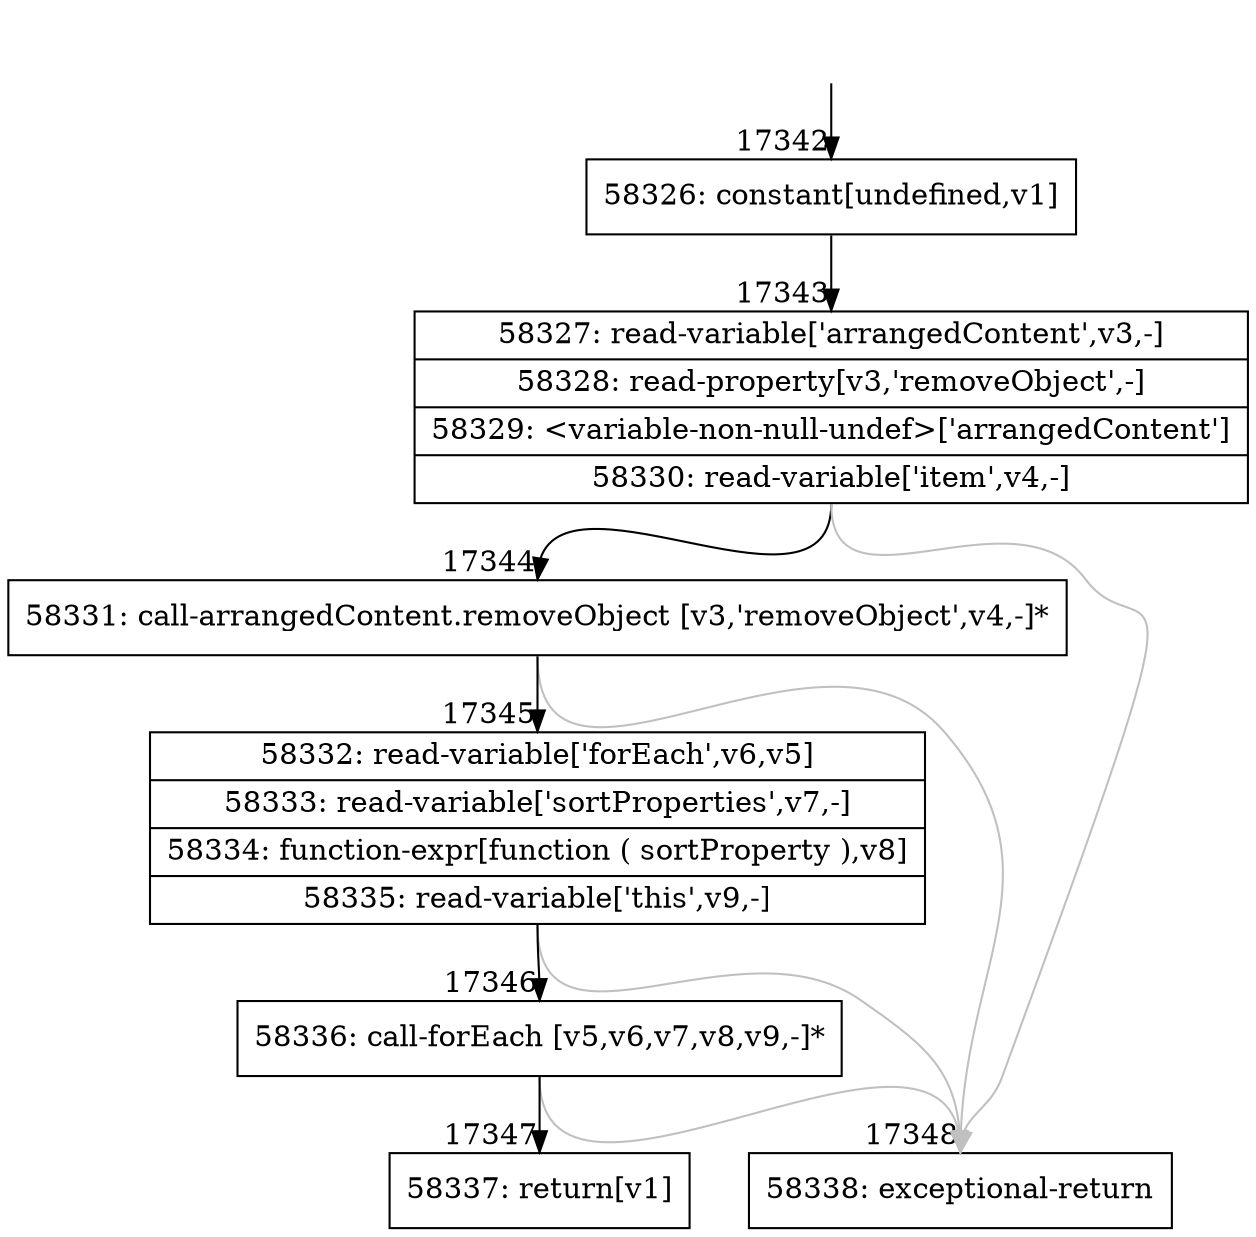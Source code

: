 digraph {
rankdir="TD"
BB_entry1498[shape=none,label=""];
BB_entry1498 -> BB17342 [tailport=s, headport=n, headlabel="    17342"]
BB17342 [shape=record label="{58326: constant[undefined,v1]}" ] 
BB17342 -> BB17343 [tailport=s, headport=n, headlabel="      17343"]
BB17343 [shape=record label="{58327: read-variable['arrangedContent',v3,-]|58328: read-property[v3,'removeObject',-]|58329: \<variable-non-null-undef\>['arrangedContent']|58330: read-variable['item',v4,-]}" ] 
BB17343 -> BB17344 [tailport=s, headport=n, headlabel="      17344"]
BB17343 -> BB17348 [tailport=s, headport=n, color=gray, headlabel="      17348"]
BB17344 [shape=record label="{58331: call-arrangedContent.removeObject [v3,'removeObject',v4,-]*}" ] 
BB17344 -> BB17345 [tailport=s, headport=n, headlabel="      17345"]
BB17344 -> BB17348 [tailport=s, headport=n, color=gray]
BB17345 [shape=record label="{58332: read-variable['forEach',v6,v5]|58333: read-variable['sortProperties',v7,-]|58334: function-expr[function ( sortProperty ),v8]|58335: read-variable['this',v9,-]}" ] 
BB17345 -> BB17346 [tailport=s, headport=n, headlabel="      17346"]
BB17345 -> BB17348 [tailport=s, headport=n, color=gray]
BB17346 [shape=record label="{58336: call-forEach [v5,v6,v7,v8,v9,-]*}" ] 
BB17346 -> BB17347 [tailport=s, headport=n, headlabel="      17347"]
BB17346 -> BB17348 [tailport=s, headport=n, color=gray]
BB17347 [shape=record label="{58337: return[v1]}" ] 
BB17348 [shape=record label="{58338: exceptional-return}" ] 
//#$~ 32919
}
